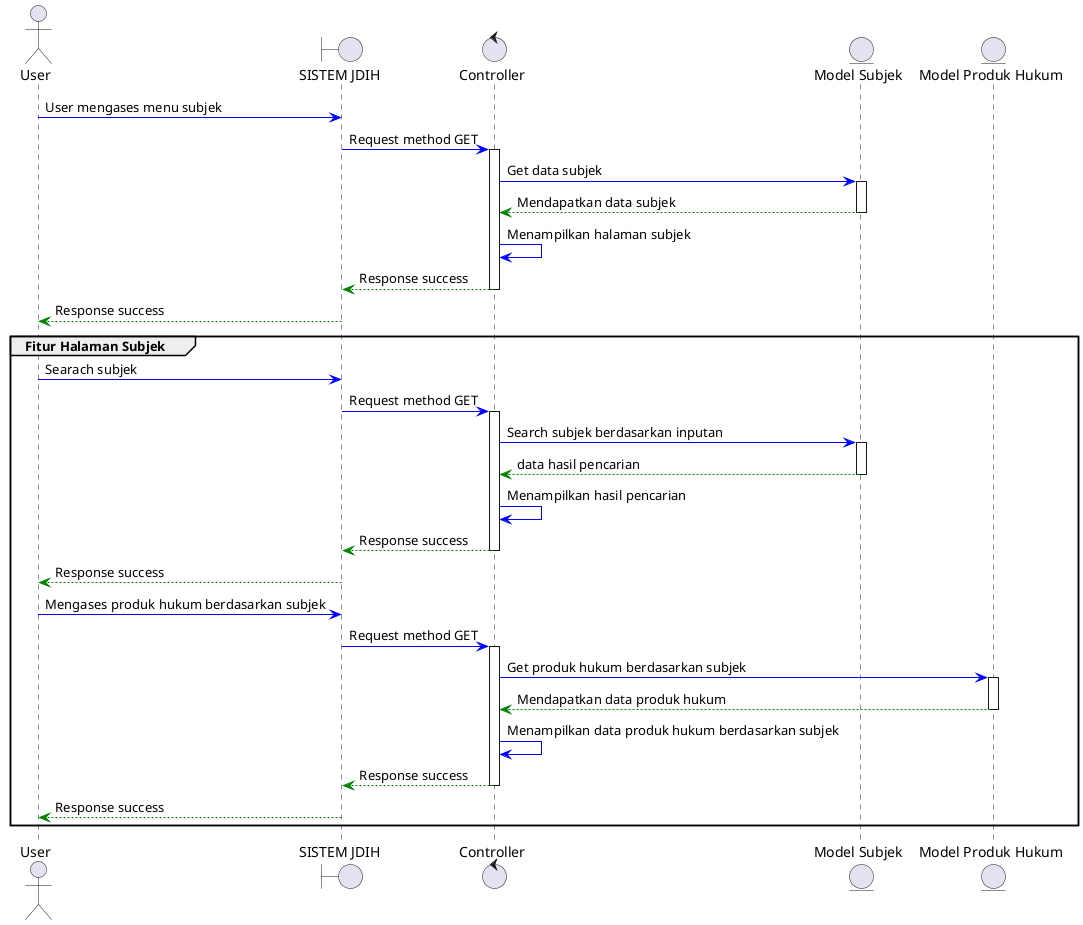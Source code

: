 @startuml



actor User as user
boundary "SISTEM JDIH"  as sistem
control  "Controller" as subjekController
entity "Model Subjek" as modelsubjek
entity "Model Produk Hukum" as modelproduk


user -[#Blue]> sistem : User mengases menu subjek
sistem -[#Blue]> subjekController : Request method GET
activate subjekController
subjekController -[#Blue]> modelsubjek : Get data subjek
activate modelsubjek
modelsubjek --[#Green]> subjekController : Mendapatkan data subjek
deactivate modelsubjek 
subjekController -[#Blue]> subjekController : Menampilkan halaman subjek
subjekController --[#Green]> sistem : Response success
deactivate subjekController
sistem --[#Green]> user : Response success


group Fitur Halaman Subjek
user -[#Blue]> sistem : Searach subjek
sistem -[#Blue]> subjekController : Request method GET
activate subjekController
subjekController -[#Blue]> modelsubjek: Search subjek berdasarkan inputan 
activate modelsubjek
modelsubjek --[#Green]> subjekController : data hasil pencarian
deactivate modelsubjek
subjekController -[#Blue]> subjekController : Menampilkan hasil pencarian
subjekController --[#Green]> sistem : Response success
deactivate subjekController
sistem --[#Green]> user : Response success



user -[#Blue]> sistem : Mengases produk hukum berdasarkan subjek
sistem -[#Blue]> subjekController : Request method GET
activate subjekController
subjekController -[#Blue]> modelproduk : Get produk hukum berdasarkan subjek
activate modelproduk 
modelproduk --[#Green]> subjekController : Mendapatkan data produk hukum
deactivate modelproduk
subjekController -[#Blue]> subjekController : Menampilkan data produk hukum berdasarkan subjek
subjekController --[#Green]> sistem : Response success
deactivate subjekController
sistem --[#Green]> user : Response success

end
@enduml
